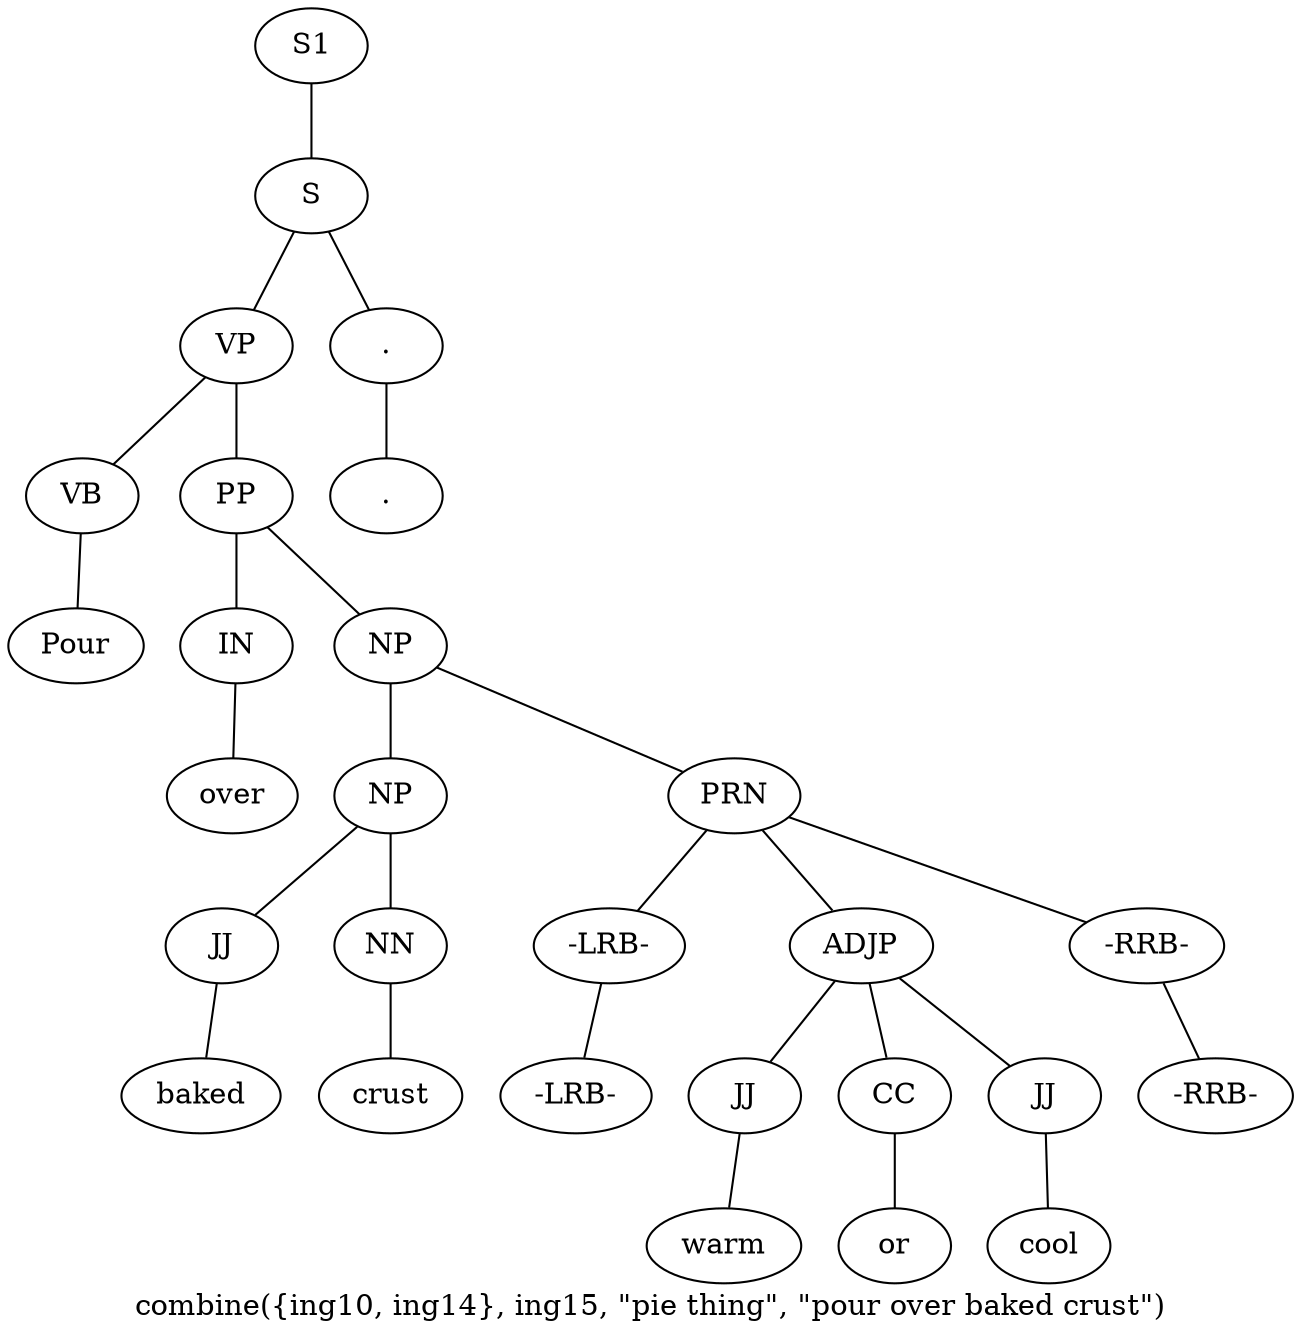 graph SyntaxGraph {
	label = "combine({ing10, ing14}, ing15, \"pie thing\", \"pour over baked crust\")";
	Node0 [label="S1"];
	Node1 [label="S"];
	Node2 [label="VP"];
	Node3 [label="VB"];
	Node4 [label="Pour"];
	Node5 [label="PP"];
	Node6 [label="IN"];
	Node7 [label="over"];
	Node8 [label="NP"];
	Node9 [label="NP"];
	Node10 [label="JJ"];
	Node11 [label="baked"];
	Node12 [label="NN"];
	Node13 [label="crust"];
	Node14 [label="PRN"];
	Node15 [label="-LRB-"];
	Node16 [label="-LRB-"];
	Node17 [label="ADJP"];
	Node18 [label="JJ"];
	Node19 [label="warm"];
	Node20 [label="CC"];
	Node21 [label="or"];
	Node22 [label="JJ"];
	Node23 [label="cool"];
	Node24 [label="-RRB-"];
	Node25 [label="-RRB-"];
	Node26 [label="."];
	Node27 [label="."];

	Node0 -- Node1;
	Node1 -- Node2;
	Node1 -- Node26;
	Node2 -- Node3;
	Node2 -- Node5;
	Node3 -- Node4;
	Node5 -- Node6;
	Node5 -- Node8;
	Node6 -- Node7;
	Node8 -- Node9;
	Node8 -- Node14;
	Node9 -- Node10;
	Node9 -- Node12;
	Node10 -- Node11;
	Node12 -- Node13;
	Node14 -- Node15;
	Node14 -- Node17;
	Node14 -- Node24;
	Node15 -- Node16;
	Node17 -- Node18;
	Node17 -- Node20;
	Node17 -- Node22;
	Node18 -- Node19;
	Node20 -- Node21;
	Node22 -- Node23;
	Node24 -- Node25;
	Node26 -- Node27;
}